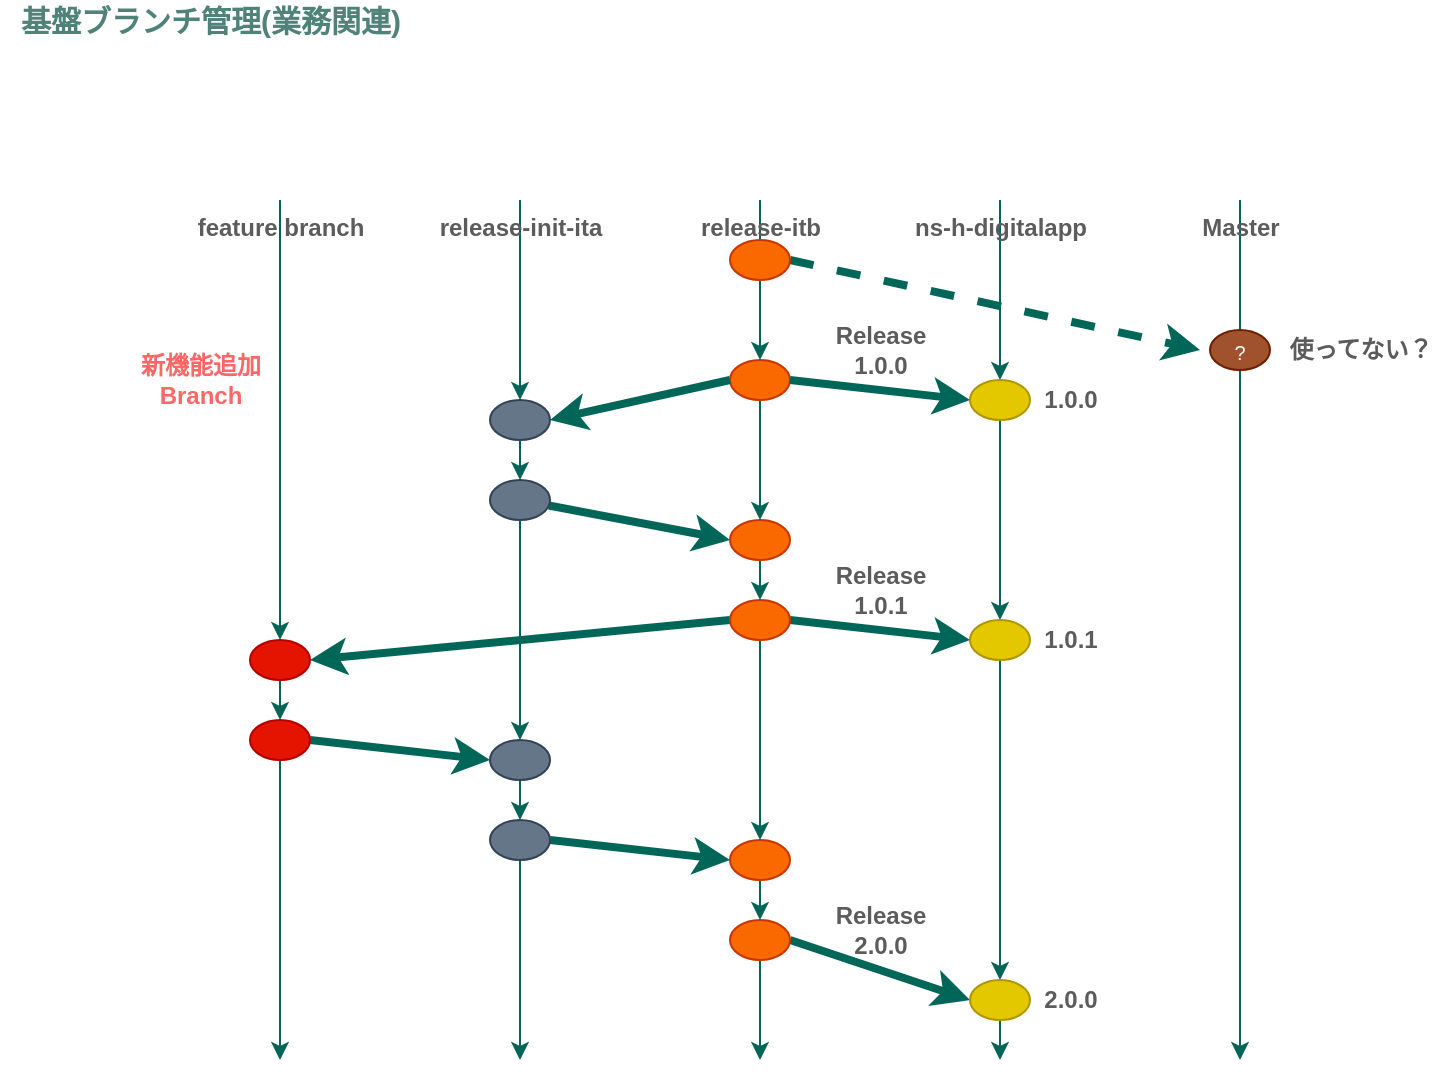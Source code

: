 <mxfile version="13.6.6" type="github">
  <diagram id="Ggrinw4O46cQOI9oRwe4" name="Page-1">
    <mxGraphModel dx="887" dy="423" grid="1" gridSize="10" guides="1" tooltips="1" connect="1" arrows="1" fold="1" page="1" pageScale="1" pageWidth="850" pageHeight="1100" math="0" shadow="0">
      <root>
        <mxCell id="0" />
        <mxCell id="1" parent="0" />
        <mxCell id="ERnlBITZ9IQvzJdjA-x8-9" value="" style="edgeStyle=orthogonalEdgeStyle;rounded=0;orthogonalLoop=1;jettySize=auto;html=1;strokeColor=#006658;fontColor=#5C5C5C;" edge="1" parent="1" source="ERnlBITZ9IQvzJdjA-x8-1">
          <mxGeometry relative="1" as="geometry">
            <mxPoint x="620" y="550" as="targetPoint" />
          </mxGeometry>
        </mxCell>
        <mxCell id="ERnlBITZ9IQvzJdjA-x8-1" value="Master" style="shape=image;html=1;verticalAlign=top;verticalLabelPosition=bottom;imageAspect=0;aspect=fixed;image=https://cdn4.iconfinder.com/data/icons/ionicons/512/icon-social-github-128.png;rounded=1;fillColor=#21C0A5;strokeColor=#006658;fontColor=#5C5C5C;fontStyle=1" vertex="1" parent="1">
          <mxGeometry x="590" y="60" width="60" height="60" as="geometry" />
        </mxCell>
        <mxCell id="ERnlBITZ9IQvzJdjA-x8-11" value="" style="edgeStyle=orthogonalEdgeStyle;rounded=0;orthogonalLoop=1;jettySize=auto;html=1;strokeColor=#006658;fontColor=#5C5C5C;" edge="1" parent="1" source="ERnlBITZ9IQvzJdjA-x8-2" target="ERnlBITZ9IQvzJdjA-x8-10">
          <mxGeometry relative="1" as="geometry" />
        </mxCell>
        <mxCell id="ERnlBITZ9IQvzJdjA-x8-2" value="ns-h-digitalapp" style="shape=image;html=1;verticalAlign=top;verticalLabelPosition=bottom;imageAspect=0;aspect=fixed;image=https://cdn4.iconfinder.com/data/icons/ionicons/512/icon-social-github-128.png;rounded=1;fillColor=#21C0A5;strokeColor=#006658;fontColor=#5C5C5C;fontStyle=1" vertex="1" parent="1">
          <mxGeometry x="470" y="60" width="60" height="60" as="geometry" />
        </mxCell>
        <mxCell id="ERnlBITZ9IQvzJdjA-x8-31" style="edgeStyle=none;rounded=1;sketch=0;orthogonalLoop=1;jettySize=auto;html=1;entryX=0.5;entryY=0;entryDx=0;entryDy=0;endArrow=classic;endFill=1;strokeColor=#006658;strokeWidth=1;fontColor=#5C5C5C;" edge="1" parent="1" source="ERnlBITZ9IQvzJdjA-x8-3" target="ERnlBITZ9IQvzJdjA-x8-30">
          <mxGeometry relative="1" as="geometry" />
        </mxCell>
        <mxCell id="ERnlBITZ9IQvzJdjA-x8-3" value="release-itb" style="shape=image;html=1;verticalAlign=top;verticalLabelPosition=bottom;imageAspect=0;aspect=fixed;image=https://cdn4.iconfinder.com/data/icons/ionicons/512/icon-social-github-128.png;rounded=1;fillColor=#21C0A5;strokeColor=#006658;fontColor=#5C5C5C;fontStyle=1" vertex="1" parent="1">
          <mxGeometry x="350" y="60" width="60" height="60" as="geometry" />
        </mxCell>
        <mxCell id="ERnlBITZ9IQvzJdjA-x8-15" style="edgeStyle=orthogonalEdgeStyle;curved=0;rounded=1;sketch=0;orthogonalLoop=1;jettySize=auto;html=1;entryX=0.5;entryY=0;entryDx=0;entryDy=0;strokeColor=#006658;fontColor=#5C5C5C;" edge="1" parent="1" source="ERnlBITZ9IQvzJdjA-x8-4" target="ERnlBITZ9IQvzJdjA-x8-13">
          <mxGeometry relative="1" as="geometry" />
        </mxCell>
        <mxCell id="ERnlBITZ9IQvzJdjA-x8-4" value="release-init-ita" style="shape=image;html=1;verticalAlign=top;verticalLabelPosition=bottom;imageAspect=0;aspect=fixed;image=https://cdn4.iconfinder.com/data/icons/ionicons/512/icon-social-github-128.png;rounded=1;fillColor=#21C0A5;strokeColor=#006658;fontColor=#5C5C5C;fontStyle=1" vertex="1" parent="1">
          <mxGeometry x="230" y="60" width="60" height="60" as="geometry" />
        </mxCell>
        <mxCell id="ERnlBITZ9IQvzJdjA-x8-5" value="feature branch" style="shape=image;html=1;verticalAlign=top;verticalLabelPosition=bottom;imageAspect=0;aspect=fixed;image=https://cdn4.iconfinder.com/data/icons/ionicons/512/icon-social-github-128.png;rounded=1;fillColor=#21C0A5;strokeColor=#006658;fontColor=#5C5C5C;fontStyle=1" vertex="1" parent="1">
          <mxGeometry x="110" y="60" width="60" height="60" as="geometry" />
        </mxCell>
        <mxCell id="ERnlBITZ9IQvzJdjA-x8-27" value="" style="edgeStyle=orthogonalEdgeStyle;curved=0;rounded=1;sketch=0;orthogonalLoop=1;jettySize=auto;html=1;strokeColor=#006658;fontColor=#5C5C5C;" edge="1" parent="1" source="ERnlBITZ9IQvzJdjA-x8-10" target="ERnlBITZ9IQvzJdjA-x8-26">
          <mxGeometry relative="1" as="geometry" />
        </mxCell>
        <mxCell id="ERnlBITZ9IQvzJdjA-x8-10" value="" style="ellipse;whiteSpace=wrap;html=1;rounded=1;verticalAlign=bottom;fillColor=#e3c800;strokeColor=#B09500;align=center;fontSize=10;fontColor=#ffffff;" vertex="1" parent="1">
          <mxGeometry x="485" y="210" width="30" height="20" as="geometry" />
        </mxCell>
        <mxCell id="ERnlBITZ9IQvzJdjA-x8-29" style="edgeStyle=orthogonalEdgeStyle;curved=0;rounded=1;sketch=0;orthogonalLoop=1;jettySize=auto;html=1;exitX=0.5;exitY=1;exitDx=0;exitDy=0;entryX=0.5;entryY=0;entryDx=0;entryDy=0;strokeColor=#006658;fontColor=#5C5C5C;" edge="1" parent="1" source="ERnlBITZ9IQvzJdjA-x8-13" target="ERnlBITZ9IQvzJdjA-x8-17">
          <mxGeometry relative="1" as="geometry" />
        </mxCell>
        <mxCell id="ERnlBITZ9IQvzJdjA-x8-13" value="" style="ellipse;whiteSpace=wrap;html=1;rounded=1;verticalAlign=bottom;fillColor=#647687;strokeColor=#314354;align=center;fontSize=10;fontColor=#ffffff;" vertex="1" parent="1">
          <mxGeometry x="245" y="220" width="30" height="20" as="geometry" />
        </mxCell>
        <mxCell id="ERnlBITZ9IQvzJdjA-x8-24" style="rounded=1;sketch=0;orthogonalLoop=1;jettySize=auto;html=1;entryX=0;entryY=0.5;entryDx=0;entryDy=0;strokeColor=#006658;fontColor=#5C5C5C;endArrow=classic;endFill=1;strokeWidth=4;" edge="1" parent="1" source="ERnlBITZ9IQvzJdjA-x8-17" target="ERnlBITZ9IQvzJdjA-x8-21">
          <mxGeometry relative="1" as="geometry" />
        </mxCell>
        <mxCell id="ERnlBITZ9IQvzJdjA-x8-45" value="" style="edgeStyle=none;rounded=1;sketch=0;orthogonalLoop=1;jettySize=auto;html=1;strokeColor=#006658;strokeWidth=1;fontColor=#5C5C5C;" edge="1" parent="1" source="ERnlBITZ9IQvzJdjA-x8-17" target="ERnlBITZ9IQvzJdjA-x8-44">
          <mxGeometry relative="1" as="geometry" />
        </mxCell>
        <mxCell id="ERnlBITZ9IQvzJdjA-x8-17" value="" style="ellipse;whiteSpace=wrap;html=1;rounded=1;verticalAlign=bottom;fillColor=#647687;strokeColor=#314354;align=center;fontSize=10;fontColor=#ffffff;" vertex="1" parent="1">
          <mxGeometry x="245" y="260" width="30" height="20" as="geometry" />
        </mxCell>
        <mxCell id="ERnlBITZ9IQvzJdjA-x8-43" style="rounded=1;sketch=0;orthogonalLoop=1;jettySize=auto;html=1;entryX=1;entryY=0.5;entryDx=0;entryDy=0;strokeColor=#006658;fontColor=#5C5C5C;strokeWidth=4;exitX=0;exitY=0.5;exitDx=0;exitDy=0;" edge="1" parent="1" source="ERnlBITZ9IQvzJdjA-x8-77" target="ERnlBITZ9IQvzJdjA-x8-38">
          <mxGeometry relative="1" as="geometry" />
        </mxCell>
        <mxCell id="ERnlBITZ9IQvzJdjA-x8-78" style="edgeStyle=none;rounded=1;sketch=0;orthogonalLoop=1;jettySize=auto;html=1;exitX=0.5;exitY=1;exitDx=0;exitDy=0;entryX=0.5;entryY=0;entryDx=0;entryDy=0;strokeColor=#006658;strokeWidth=1;fontColor=#5C5C5C;" edge="1" parent="1" source="ERnlBITZ9IQvzJdjA-x8-21" target="ERnlBITZ9IQvzJdjA-x8-77">
          <mxGeometry relative="1" as="geometry" />
        </mxCell>
        <mxCell id="ERnlBITZ9IQvzJdjA-x8-21" value="" style="ellipse;whiteSpace=wrap;html=1;rounded=1;verticalAlign=bottom;fillColor=#fa6800;strokeColor=#C73500;align=center;fontSize=10;fontColor=#ffffff;" vertex="1" parent="1">
          <mxGeometry x="365" y="280" width="30" height="20" as="geometry" />
        </mxCell>
        <mxCell id="ERnlBITZ9IQvzJdjA-x8-60" value="" style="edgeStyle=none;rounded=1;sketch=0;orthogonalLoop=1;jettySize=auto;html=1;strokeColor=#006658;strokeWidth=1;fontColor=#5C5C5C;" edge="1" parent="1" source="ERnlBITZ9IQvzJdjA-x8-26" target="ERnlBITZ9IQvzJdjA-x8-59">
          <mxGeometry relative="1" as="geometry" />
        </mxCell>
        <mxCell id="ERnlBITZ9IQvzJdjA-x8-26" value="" style="ellipse;whiteSpace=wrap;html=1;rounded=1;verticalAlign=bottom;fillColor=#e3c800;strokeColor=#B09500;align=center;fontSize=10;fontColor=#ffffff;" vertex="1" parent="1">
          <mxGeometry x="485" y="330" width="30" height="20" as="geometry" />
        </mxCell>
        <mxCell id="ERnlBITZ9IQvzJdjA-x8-84" style="edgeStyle=orthogonalEdgeStyle;curved=0;rounded=1;sketch=0;orthogonalLoop=1;jettySize=auto;html=1;entryX=0.5;entryY=0;entryDx=0;entryDy=0;strokeColor=#006658;fillColor=#21C0A5;fontColor=#FF6666;" edge="1" parent="1" source="ERnlBITZ9IQvzJdjA-x8-30" target="ERnlBITZ9IQvzJdjA-x8-21">
          <mxGeometry relative="1" as="geometry" />
        </mxCell>
        <mxCell id="ERnlBITZ9IQvzJdjA-x8-30" value="" style="ellipse;whiteSpace=wrap;html=1;rounded=1;verticalAlign=bottom;fillColor=#fa6800;strokeColor=#C73500;align=center;fontSize=10;fontColor=#ffffff;" vertex="1" parent="1">
          <mxGeometry x="365" y="200" width="30" height="20" as="geometry" />
        </mxCell>
        <mxCell id="ERnlBITZ9IQvzJdjA-x8-32" style="rounded=1;sketch=0;orthogonalLoop=1;jettySize=auto;html=1;entryX=0;entryY=0.5;entryDx=0;entryDy=0;strokeColor=#006658;fontColor=#5C5C5C;endArrow=classic;endFill=1;strokeWidth=4;exitX=1;exitY=0.5;exitDx=0;exitDy=0;" edge="1" parent="1" source="ERnlBITZ9IQvzJdjA-x8-77" target="ERnlBITZ9IQvzJdjA-x8-26">
          <mxGeometry relative="1" as="geometry">
            <mxPoint x="271.389" y="379.998" as="sourcePoint" />
            <mxPoint x="365" y="433.49" as="targetPoint" />
          </mxGeometry>
        </mxCell>
        <mxCell id="ERnlBITZ9IQvzJdjA-x8-33" style="rounded=1;sketch=0;orthogonalLoop=1;jettySize=auto;html=1;entryX=1;entryY=0.5;entryDx=0;entryDy=0;strokeColor=#006658;fontColor=#5C5C5C;endArrow=classic;endFill=1;strokeWidth=4;exitX=0;exitY=0.5;exitDx=0;exitDy=0;" edge="1" parent="1" source="ERnlBITZ9IQvzJdjA-x8-30" target="ERnlBITZ9IQvzJdjA-x8-13">
          <mxGeometry relative="1" as="geometry">
            <mxPoint x="271.389" y="219.998" as="sourcePoint" />
            <mxPoint x="365" y="273.49" as="targetPoint" />
          </mxGeometry>
        </mxCell>
        <mxCell id="ERnlBITZ9IQvzJdjA-x8-36" style="rounded=1;sketch=0;orthogonalLoop=1;jettySize=auto;html=1;entryX=0;entryY=0.5;entryDx=0;entryDy=0;strokeColor=#006658;fontColor=#5C5C5C;endArrow=classic;endFill=1;strokeWidth=4;exitX=1;exitY=0.5;exitDx=0;exitDy=0;" edge="1" parent="1" source="ERnlBITZ9IQvzJdjA-x8-30" target="ERnlBITZ9IQvzJdjA-x8-10">
          <mxGeometry relative="1" as="geometry">
            <mxPoint x="400" y="210" as="sourcePoint" />
            <mxPoint x="473.61" y="330" as="targetPoint" />
          </mxGeometry>
        </mxCell>
        <mxCell id="ERnlBITZ9IQvzJdjA-x8-51" style="edgeStyle=none;rounded=1;sketch=0;orthogonalLoop=1;jettySize=auto;html=1;entryX=0;entryY=0.5;entryDx=0;entryDy=0;strokeColor=#006658;strokeWidth=4;fontColor=#5C5C5C;exitX=1;exitY=0.5;exitDx=0;exitDy=0;" edge="1" parent="1" source="ERnlBITZ9IQvzJdjA-x8-55" target="ERnlBITZ9IQvzJdjA-x8-44">
          <mxGeometry relative="1" as="geometry" />
        </mxCell>
        <mxCell id="ERnlBITZ9IQvzJdjA-x8-56" value="" style="edgeStyle=none;rounded=1;sketch=0;orthogonalLoop=1;jettySize=auto;html=1;strokeColor=#006658;strokeWidth=1;fontColor=#5C5C5C;" edge="1" parent="1" source="ERnlBITZ9IQvzJdjA-x8-38" target="ERnlBITZ9IQvzJdjA-x8-55">
          <mxGeometry relative="1" as="geometry" />
        </mxCell>
        <mxCell id="ERnlBITZ9IQvzJdjA-x8-38" value="" style="ellipse;whiteSpace=wrap;html=1;rounded=1;verticalAlign=bottom;fillColor=#e51400;strokeColor=#B20000;align=center;fontSize=10;fontColor=#ffffff;" vertex="1" parent="1">
          <mxGeometry x="125" y="340" width="30" height="20" as="geometry" />
        </mxCell>
        <mxCell id="ERnlBITZ9IQvzJdjA-x8-41" style="edgeStyle=orthogonalEdgeStyle;curved=0;rounded=1;sketch=0;orthogonalLoop=1;jettySize=auto;html=1;exitX=0.5;exitY=1;exitDx=0;exitDy=0;fontColor=#5C5C5C;strokeColor=#006658;" edge="1" parent="1" source="ERnlBITZ9IQvzJdjA-x8-5" target="ERnlBITZ9IQvzJdjA-x8-38">
          <mxGeometry relative="1" as="geometry">
            <mxPoint x="140" y="450" as="targetPoint" />
            <mxPoint x="140" y="150" as="sourcePoint" />
          </mxGeometry>
        </mxCell>
        <mxCell id="ERnlBITZ9IQvzJdjA-x8-50" value="" style="edgeStyle=none;rounded=1;sketch=0;orthogonalLoop=1;jettySize=auto;html=1;strokeColor=#006658;strokeWidth=1;fontColor=#5C5C5C;" edge="1" parent="1" source="ERnlBITZ9IQvzJdjA-x8-44" target="ERnlBITZ9IQvzJdjA-x8-49">
          <mxGeometry relative="1" as="geometry" />
        </mxCell>
        <mxCell id="ERnlBITZ9IQvzJdjA-x8-44" value="" style="ellipse;whiteSpace=wrap;html=1;rounded=1;verticalAlign=bottom;fillColor=#647687;strokeColor=#314354;align=center;fontSize=10;fontColor=#ffffff;" vertex="1" parent="1">
          <mxGeometry x="245" y="390" width="30" height="20" as="geometry" />
        </mxCell>
        <mxCell id="ERnlBITZ9IQvzJdjA-x8-63" style="edgeStyle=none;rounded=1;sketch=0;orthogonalLoop=1;jettySize=auto;html=1;entryX=0;entryY=0.5;entryDx=0;entryDy=0;strokeColor=#006658;strokeWidth=4;fontColor=#5C5C5C;fillColor=#21C0A5;exitX=1;exitY=0.5;exitDx=0;exitDy=0;" edge="1" parent="1" source="ERnlBITZ9IQvzJdjA-x8-80" target="ERnlBITZ9IQvzJdjA-x8-59">
          <mxGeometry relative="1" as="geometry">
            <mxPoint x="395" y="510" as="sourcePoint" />
            <mxPoint x="485" y="500" as="targetPoint" />
          </mxGeometry>
        </mxCell>
        <mxCell id="ERnlBITZ9IQvzJdjA-x8-82" style="edgeStyle=none;rounded=1;sketch=0;orthogonalLoop=1;jettySize=auto;html=1;exitX=0.5;exitY=1;exitDx=0;exitDy=0;entryX=0.5;entryY=0;entryDx=0;entryDy=0;strokeColor=#006658;strokeWidth=1;fontColor=#5C5C5C;" edge="1" parent="1" source="ERnlBITZ9IQvzJdjA-x8-46" target="ERnlBITZ9IQvzJdjA-x8-80">
          <mxGeometry relative="1" as="geometry" />
        </mxCell>
        <mxCell id="ERnlBITZ9IQvzJdjA-x8-46" value="" style="ellipse;whiteSpace=wrap;html=1;rounded=1;verticalAlign=bottom;fillColor=#fa6800;strokeColor=#C73500;align=center;fontSize=10;fontColor=#ffffff;" vertex="1" parent="1">
          <mxGeometry x="365" y="440" width="30" height="20" as="geometry" />
        </mxCell>
        <mxCell id="ERnlBITZ9IQvzJdjA-x8-52" style="edgeStyle=none;rounded=1;sketch=0;orthogonalLoop=1;jettySize=auto;html=1;exitX=0.5;exitY=1;exitDx=0;exitDy=0;strokeColor=#006658;strokeWidth=1;fontColor=#5C5C5C;" edge="1" parent="1" source="ERnlBITZ9IQvzJdjA-x8-49">
          <mxGeometry relative="1" as="geometry">
            <mxPoint x="260" y="550" as="targetPoint" />
          </mxGeometry>
        </mxCell>
        <mxCell id="ERnlBITZ9IQvzJdjA-x8-54" style="edgeStyle=none;rounded=1;sketch=0;orthogonalLoop=1;jettySize=auto;html=1;exitX=1;exitY=0.5;exitDx=0;exitDy=0;entryX=0;entryY=0.5;entryDx=0;entryDy=0;strokeColor=#006658;strokeWidth=4;fontColor=#5C5C5C;" edge="1" parent="1" source="ERnlBITZ9IQvzJdjA-x8-49" target="ERnlBITZ9IQvzJdjA-x8-46">
          <mxGeometry relative="1" as="geometry" />
        </mxCell>
        <mxCell id="ERnlBITZ9IQvzJdjA-x8-49" value="" style="ellipse;whiteSpace=wrap;html=1;rounded=1;verticalAlign=bottom;fillColor=#647687;strokeColor=#314354;align=center;fontSize=10;fontColor=#ffffff;" vertex="1" parent="1">
          <mxGeometry x="245" y="430" width="30" height="20" as="geometry" />
        </mxCell>
        <mxCell id="ERnlBITZ9IQvzJdjA-x8-57" style="edgeStyle=none;rounded=1;sketch=0;orthogonalLoop=1;jettySize=auto;html=1;strokeColor=#006658;strokeWidth=1;fontColor=#5C5C5C;" edge="1" parent="1" source="ERnlBITZ9IQvzJdjA-x8-55">
          <mxGeometry relative="1" as="geometry">
            <mxPoint x="140" y="550" as="targetPoint" />
          </mxGeometry>
        </mxCell>
        <mxCell id="ERnlBITZ9IQvzJdjA-x8-55" value="" style="ellipse;whiteSpace=wrap;html=1;rounded=1;verticalAlign=bottom;fillColor=#e51400;strokeColor=#B20000;align=center;fontSize=10;fontColor=#ffffff;" vertex="1" parent="1">
          <mxGeometry x="125" y="380" width="30" height="20" as="geometry" />
        </mxCell>
        <mxCell id="ERnlBITZ9IQvzJdjA-x8-61" style="edgeStyle=none;rounded=1;sketch=0;orthogonalLoop=1;jettySize=auto;html=1;strokeColor=#006658;strokeWidth=1;fontColor=#5C5C5C;" edge="1" parent="1" source="ERnlBITZ9IQvzJdjA-x8-59">
          <mxGeometry relative="1" as="geometry">
            <mxPoint x="500" y="550" as="targetPoint" />
          </mxGeometry>
        </mxCell>
        <mxCell id="ERnlBITZ9IQvzJdjA-x8-59" value="" style="ellipse;whiteSpace=wrap;html=1;rounded=1;verticalAlign=bottom;fillColor=#e3c800;strokeColor=#B09500;align=center;fontSize=10;fontColor=#ffffff;" vertex="1" parent="1">
          <mxGeometry x="485" y="510" width="30" height="20" as="geometry" />
        </mxCell>
        <mxCell id="ERnlBITZ9IQvzJdjA-x8-67" value="&lt;div&gt;新機能追加&lt;/div&gt;&lt;div&gt;Branch&lt;/div&gt;" style="text;html=1;resizable=0;autosize=1;align=center;verticalAlign=middle;points=[];fillColor=none;strokeColor=none;rounded=0;sketch=0;fontStyle=1;fontColor=#FF6666;" vertex="1" parent="1">
          <mxGeometry x="60" y="195" width="80" height="30" as="geometry" />
        </mxCell>
        <mxCell id="ERnlBITZ9IQvzJdjA-x8-68" value="&lt;div&gt;Release&lt;br&gt;&lt;/div&gt;&lt;div&gt;1.0.0&lt;/div&gt;" style="text;html=1;resizable=0;autosize=1;align=center;verticalAlign=middle;points=[];fillColor=none;strokeColor=none;rounded=0;sketch=0;fontColor=#5C5C5C;fontStyle=1" vertex="1" parent="1">
          <mxGeometry x="410" y="180" width="60" height="30" as="geometry" />
        </mxCell>
        <mxCell id="ERnlBITZ9IQvzJdjA-x8-69" value="&lt;div&gt;Release&lt;br&gt;&lt;/div&gt;&lt;div&gt;1.0.1&lt;/div&gt;" style="text;html=1;resizable=0;autosize=1;align=center;verticalAlign=middle;points=[];fillColor=none;strokeColor=none;rounded=0;sketch=0;fontColor=#5C5C5C;fontStyle=1" vertex="1" parent="1">
          <mxGeometry x="410" y="300" width="60" height="30" as="geometry" />
        </mxCell>
        <mxCell id="ERnlBITZ9IQvzJdjA-x8-70" value="&lt;div&gt;Release&lt;br&gt;&lt;/div&gt;&lt;div&gt;2.0.0&lt;/div&gt;" style="text;html=1;resizable=0;autosize=1;align=center;verticalAlign=middle;points=[];fillColor=none;strokeColor=none;rounded=0;sketch=0;fontColor=#5C5C5C;fontStyle=1" vertex="1" parent="1">
          <mxGeometry x="410" y="470" width="60" height="30" as="geometry" />
        </mxCell>
        <mxCell id="ERnlBITZ9IQvzJdjA-x8-71" value="1.0.0" style="text;html=1;resizable=0;autosize=1;align=center;verticalAlign=middle;points=[];fillColor=none;strokeColor=none;rounded=0;sketch=0;fontColor=#5C5C5C;fontStyle=1" vertex="1" parent="1">
          <mxGeometry x="515" y="210" width="40" height="20" as="geometry" />
        </mxCell>
        <mxCell id="ERnlBITZ9IQvzJdjA-x8-72" value="1.0.1" style="text;html=1;resizable=0;autosize=1;align=center;verticalAlign=middle;points=[];fillColor=none;strokeColor=none;rounded=0;sketch=0;fontColor=#5C5C5C;fontStyle=1" vertex="1" parent="1">
          <mxGeometry x="515" y="330" width="40" height="20" as="geometry" />
        </mxCell>
        <mxCell id="ERnlBITZ9IQvzJdjA-x8-73" value="2.0.0" style="text;html=1;resizable=0;autosize=1;align=center;verticalAlign=middle;points=[];fillColor=none;strokeColor=none;rounded=0;sketch=0;fontColor=#5C5C5C;fontStyle=1" vertex="1" parent="1">
          <mxGeometry x="515" y="510" width="40" height="20" as="geometry" />
        </mxCell>
        <mxCell id="ERnlBITZ9IQvzJdjA-x8-79" style="edgeStyle=none;rounded=1;sketch=0;orthogonalLoop=1;jettySize=auto;html=1;entryX=0.5;entryY=0;entryDx=0;entryDy=0;strokeColor=#006658;strokeWidth=1;fontColor=#5C5C5C;" edge="1" parent="1" source="ERnlBITZ9IQvzJdjA-x8-77" target="ERnlBITZ9IQvzJdjA-x8-46">
          <mxGeometry relative="1" as="geometry" />
        </mxCell>
        <mxCell id="ERnlBITZ9IQvzJdjA-x8-77" value="" style="ellipse;whiteSpace=wrap;html=1;rounded=1;verticalAlign=bottom;fillColor=#fa6800;strokeColor=#C73500;align=center;fontSize=10;fontColor=#ffffff;" vertex="1" parent="1">
          <mxGeometry x="365" y="320" width="30" height="20" as="geometry" />
        </mxCell>
        <mxCell id="ERnlBITZ9IQvzJdjA-x8-81" style="edgeStyle=none;rounded=1;sketch=0;orthogonalLoop=1;jettySize=auto;html=1;strokeColor=#006658;strokeWidth=1;fontColor=#5C5C5C;" edge="1" parent="1" source="ERnlBITZ9IQvzJdjA-x8-80">
          <mxGeometry relative="1" as="geometry">
            <mxPoint x="380" y="550" as="targetPoint" />
          </mxGeometry>
        </mxCell>
        <mxCell id="ERnlBITZ9IQvzJdjA-x8-80" value="" style="ellipse;whiteSpace=wrap;html=1;rounded=1;verticalAlign=bottom;fillColor=#fa6800;strokeColor=#C73500;align=center;fontSize=10;fontColor=#ffffff;" vertex="1" parent="1">
          <mxGeometry x="365" y="480" width="30" height="20" as="geometry" />
        </mxCell>
        <mxCell id="ERnlBITZ9IQvzJdjA-x8-85" value="?" style="ellipse;whiteSpace=wrap;html=1;rounded=1;verticalAlign=bottom;fillColor=#a0522d;strokeColor=#6D1F00;align=center;fontSize=10;fontColor=#ffffff;" vertex="1" parent="1">
          <mxGeometry x="605" y="185" width="30" height="20" as="geometry" />
        </mxCell>
        <mxCell id="ERnlBITZ9IQvzJdjA-x8-86" value="使ってない？" style="text;html=1;resizable=0;autosize=1;align=center;verticalAlign=middle;points=[];fillColor=none;strokeColor=none;rounded=0;sketch=0;fontColor=#5C5C5C;fontStyle=1" vertex="1" parent="1">
          <mxGeometry x="635" y="185" width="90" height="20" as="geometry" />
        </mxCell>
        <mxCell id="ERnlBITZ9IQvzJdjA-x8-88" style="rounded=1;sketch=0;orthogonalLoop=1;jettySize=auto;html=1;strokeColor=#006658;fontColor=#5C5C5C;endArrow=classic;endFill=1;strokeWidth=4;dashed=1;exitX=1;exitY=0.5;exitDx=0;exitDy=0;" edge="1" parent="1" source="ERnlBITZ9IQvzJdjA-x8-89">
          <mxGeometry relative="1" as="geometry">
            <mxPoint x="379" y="160" as="sourcePoint" />
            <mxPoint x="600" y="195" as="targetPoint" />
          </mxGeometry>
        </mxCell>
        <mxCell id="ERnlBITZ9IQvzJdjA-x8-89" value="" style="ellipse;whiteSpace=wrap;html=1;rounded=1;verticalAlign=bottom;fillColor=#fa6800;strokeColor=#C73500;align=center;fontSize=10;fontColor=#ffffff;" vertex="1" parent="1">
          <mxGeometry x="365" y="140" width="30" height="20" as="geometry" />
        </mxCell>
        <mxCell id="ERnlBITZ9IQvzJdjA-x8-90" value="基盤ブランチ管理(業務関連)" style="text;html=1;resizable=0;autosize=1;align=center;verticalAlign=middle;points=[];fillColor=none;strokeColor=none;rounded=0;sketch=0;fontStyle=1;fontSize=15;labelBackgroundColor=none;labelBorderColor=none;fontColor=#4F8279;" vertex="1" parent="1">
          <mxGeometry y="20" width="210" height="20" as="geometry" />
        </mxCell>
      </root>
    </mxGraphModel>
  </diagram>
</mxfile>

